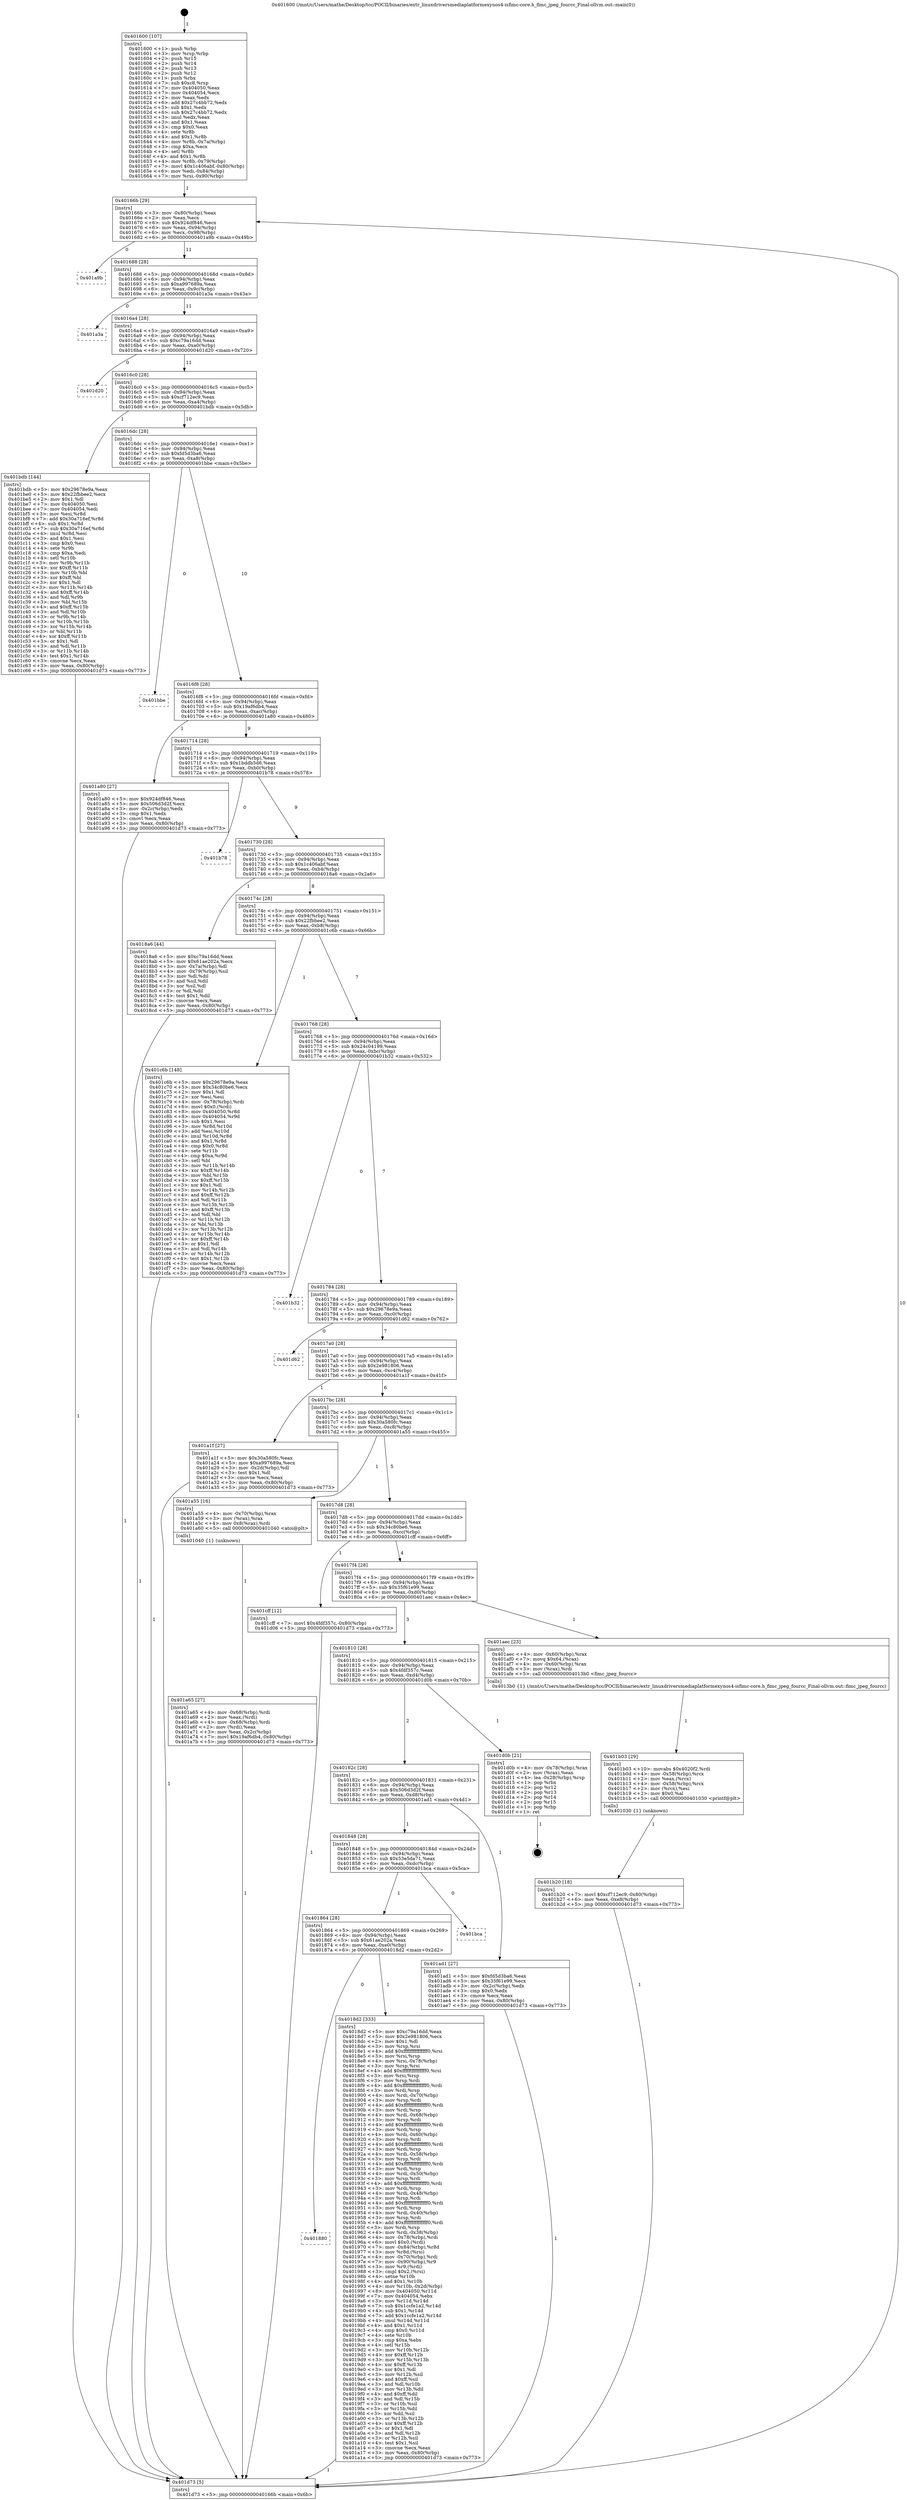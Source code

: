 digraph "0x401600" {
  label = "0x401600 (/mnt/c/Users/mathe/Desktop/tcc/POCII/binaries/extr_linuxdriversmediaplatformexynos4-isfimc-core.h_fimc_jpeg_fourcc_Final-ollvm.out::main(0))"
  labelloc = "t"
  node[shape=record]

  Entry [label="",width=0.3,height=0.3,shape=circle,fillcolor=black,style=filled]
  "0x40166b" [label="{
     0x40166b [29]\l
     | [instrs]\l
     &nbsp;&nbsp;0x40166b \<+3\>: mov -0x80(%rbp),%eax\l
     &nbsp;&nbsp;0x40166e \<+2\>: mov %eax,%ecx\l
     &nbsp;&nbsp;0x401670 \<+6\>: sub $0x924df846,%ecx\l
     &nbsp;&nbsp;0x401676 \<+6\>: mov %eax,-0x94(%rbp)\l
     &nbsp;&nbsp;0x40167c \<+6\>: mov %ecx,-0x98(%rbp)\l
     &nbsp;&nbsp;0x401682 \<+6\>: je 0000000000401a9b \<main+0x49b\>\l
  }"]
  "0x401a9b" [label="{
     0x401a9b\l
  }", style=dashed]
  "0x401688" [label="{
     0x401688 [28]\l
     | [instrs]\l
     &nbsp;&nbsp;0x401688 \<+5\>: jmp 000000000040168d \<main+0x8d\>\l
     &nbsp;&nbsp;0x40168d \<+6\>: mov -0x94(%rbp),%eax\l
     &nbsp;&nbsp;0x401693 \<+5\>: sub $0xa997689a,%eax\l
     &nbsp;&nbsp;0x401698 \<+6\>: mov %eax,-0x9c(%rbp)\l
     &nbsp;&nbsp;0x40169e \<+6\>: je 0000000000401a3a \<main+0x43a\>\l
  }"]
  Exit [label="",width=0.3,height=0.3,shape=circle,fillcolor=black,style=filled,peripheries=2]
  "0x401a3a" [label="{
     0x401a3a\l
  }", style=dashed]
  "0x4016a4" [label="{
     0x4016a4 [28]\l
     | [instrs]\l
     &nbsp;&nbsp;0x4016a4 \<+5\>: jmp 00000000004016a9 \<main+0xa9\>\l
     &nbsp;&nbsp;0x4016a9 \<+6\>: mov -0x94(%rbp),%eax\l
     &nbsp;&nbsp;0x4016af \<+5\>: sub $0xc79a16dd,%eax\l
     &nbsp;&nbsp;0x4016b4 \<+6\>: mov %eax,-0xa0(%rbp)\l
     &nbsp;&nbsp;0x4016ba \<+6\>: je 0000000000401d20 \<main+0x720\>\l
  }"]
  "0x401b20" [label="{
     0x401b20 [18]\l
     | [instrs]\l
     &nbsp;&nbsp;0x401b20 \<+7\>: movl $0xcf712ec9,-0x80(%rbp)\l
     &nbsp;&nbsp;0x401b27 \<+6\>: mov %eax,-0xe8(%rbp)\l
     &nbsp;&nbsp;0x401b2d \<+5\>: jmp 0000000000401d73 \<main+0x773\>\l
  }"]
  "0x401d20" [label="{
     0x401d20\l
  }", style=dashed]
  "0x4016c0" [label="{
     0x4016c0 [28]\l
     | [instrs]\l
     &nbsp;&nbsp;0x4016c0 \<+5\>: jmp 00000000004016c5 \<main+0xc5\>\l
     &nbsp;&nbsp;0x4016c5 \<+6\>: mov -0x94(%rbp),%eax\l
     &nbsp;&nbsp;0x4016cb \<+5\>: sub $0xcf712ec9,%eax\l
     &nbsp;&nbsp;0x4016d0 \<+6\>: mov %eax,-0xa4(%rbp)\l
     &nbsp;&nbsp;0x4016d6 \<+6\>: je 0000000000401bdb \<main+0x5db\>\l
  }"]
  "0x401b03" [label="{
     0x401b03 [29]\l
     | [instrs]\l
     &nbsp;&nbsp;0x401b03 \<+10\>: movabs $0x4020f2,%rdi\l
     &nbsp;&nbsp;0x401b0d \<+4\>: mov -0x58(%rbp),%rcx\l
     &nbsp;&nbsp;0x401b11 \<+2\>: mov %eax,(%rcx)\l
     &nbsp;&nbsp;0x401b13 \<+4\>: mov -0x58(%rbp),%rcx\l
     &nbsp;&nbsp;0x401b17 \<+2\>: mov (%rcx),%esi\l
     &nbsp;&nbsp;0x401b19 \<+2\>: mov $0x0,%al\l
     &nbsp;&nbsp;0x401b1b \<+5\>: call 0000000000401030 \<printf@plt\>\l
     | [calls]\l
     &nbsp;&nbsp;0x401030 \{1\} (unknown)\l
  }"]
  "0x401bdb" [label="{
     0x401bdb [144]\l
     | [instrs]\l
     &nbsp;&nbsp;0x401bdb \<+5\>: mov $0x29678e9a,%eax\l
     &nbsp;&nbsp;0x401be0 \<+5\>: mov $0x22fbbee2,%ecx\l
     &nbsp;&nbsp;0x401be5 \<+2\>: mov $0x1,%dl\l
     &nbsp;&nbsp;0x401be7 \<+7\>: mov 0x404050,%esi\l
     &nbsp;&nbsp;0x401bee \<+7\>: mov 0x404054,%edi\l
     &nbsp;&nbsp;0x401bf5 \<+3\>: mov %esi,%r8d\l
     &nbsp;&nbsp;0x401bf8 \<+7\>: add $0x30a716ef,%r8d\l
     &nbsp;&nbsp;0x401bff \<+4\>: sub $0x1,%r8d\l
     &nbsp;&nbsp;0x401c03 \<+7\>: sub $0x30a716ef,%r8d\l
     &nbsp;&nbsp;0x401c0a \<+4\>: imul %r8d,%esi\l
     &nbsp;&nbsp;0x401c0e \<+3\>: and $0x1,%esi\l
     &nbsp;&nbsp;0x401c11 \<+3\>: cmp $0x0,%esi\l
     &nbsp;&nbsp;0x401c14 \<+4\>: sete %r9b\l
     &nbsp;&nbsp;0x401c18 \<+3\>: cmp $0xa,%edi\l
     &nbsp;&nbsp;0x401c1b \<+4\>: setl %r10b\l
     &nbsp;&nbsp;0x401c1f \<+3\>: mov %r9b,%r11b\l
     &nbsp;&nbsp;0x401c22 \<+4\>: xor $0xff,%r11b\l
     &nbsp;&nbsp;0x401c26 \<+3\>: mov %r10b,%bl\l
     &nbsp;&nbsp;0x401c29 \<+3\>: xor $0xff,%bl\l
     &nbsp;&nbsp;0x401c2c \<+3\>: xor $0x1,%dl\l
     &nbsp;&nbsp;0x401c2f \<+3\>: mov %r11b,%r14b\l
     &nbsp;&nbsp;0x401c32 \<+4\>: and $0xff,%r14b\l
     &nbsp;&nbsp;0x401c36 \<+3\>: and %dl,%r9b\l
     &nbsp;&nbsp;0x401c39 \<+3\>: mov %bl,%r15b\l
     &nbsp;&nbsp;0x401c3c \<+4\>: and $0xff,%r15b\l
     &nbsp;&nbsp;0x401c40 \<+3\>: and %dl,%r10b\l
     &nbsp;&nbsp;0x401c43 \<+3\>: or %r9b,%r14b\l
     &nbsp;&nbsp;0x401c46 \<+3\>: or %r10b,%r15b\l
     &nbsp;&nbsp;0x401c49 \<+3\>: xor %r15b,%r14b\l
     &nbsp;&nbsp;0x401c4c \<+3\>: or %bl,%r11b\l
     &nbsp;&nbsp;0x401c4f \<+4\>: xor $0xff,%r11b\l
     &nbsp;&nbsp;0x401c53 \<+3\>: or $0x1,%dl\l
     &nbsp;&nbsp;0x401c56 \<+3\>: and %dl,%r11b\l
     &nbsp;&nbsp;0x401c59 \<+3\>: or %r11b,%r14b\l
     &nbsp;&nbsp;0x401c5c \<+4\>: test $0x1,%r14b\l
     &nbsp;&nbsp;0x401c60 \<+3\>: cmovne %ecx,%eax\l
     &nbsp;&nbsp;0x401c63 \<+3\>: mov %eax,-0x80(%rbp)\l
     &nbsp;&nbsp;0x401c66 \<+5\>: jmp 0000000000401d73 \<main+0x773\>\l
  }"]
  "0x4016dc" [label="{
     0x4016dc [28]\l
     | [instrs]\l
     &nbsp;&nbsp;0x4016dc \<+5\>: jmp 00000000004016e1 \<main+0xe1\>\l
     &nbsp;&nbsp;0x4016e1 \<+6\>: mov -0x94(%rbp),%eax\l
     &nbsp;&nbsp;0x4016e7 \<+5\>: sub $0xfd5d3ba6,%eax\l
     &nbsp;&nbsp;0x4016ec \<+6\>: mov %eax,-0xa8(%rbp)\l
     &nbsp;&nbsp;0x4016f2 \<+6\>: je 0000000000401bbe \<main+0x5be\>\l
  }"]
  "0x401a65" [label="{
     0x401a65 [27]\l
     | [instrs]\l
     &nbsp;&nbsp;0x401a65 \<+4\>: mov -0x68(%rbp),%rdi\l
     &nbsp;&nbsp;0x401a69 \<+2\>: mov %eax,(%rdi)\l
     &nbsp;&nbsp;0x401a6b \<+4\>: mov -0x68(%rbp),%rdi\l
     &nbsp;&nbsp;0x401a6f \<+2\>: mov (%rdi),%eax\l
     &nbsp;&nbsp;0x401a71 \<+3\>: mov %eax,-0x2c(%rbp)\l
     &nbsp;&nbsp;0x401a74 \<+7\>: movl $0x19af6db4,-0x80(%rbp)\l
     &nbsp;&nbsp;0x401a7b \<+5\>: jmp 0000000000401d73 \<main+0x773\>\l
  }"]
  "0x401bbe" [label="{
     0x401bbe\l
  }", style=dashed]
  "0x4016f8" [label="{
     0x4016f8 [28]\l
     | [instrs]\l
     &nbsp;&nbsp;0x4016f8 \<+5\>: jmp 00000000004016fd \<main+0xfd\>\l
     &nbsp;&nbsp;0x4016fd \<+6\>: mov -0x94(%rbp),%eax\l
     &nbsp;&nbsp;0x401703 \<+5\>: sub $0x19af6db4,%eax\l
     &nbsp;&nbsp;0x401708 \<+6\>: mov %eax,-0xac(%rbp)\l
     &nbsp;&nbsp;0x40170e \<+6\>: je 0000000000401a80 \<main+0x480\>\l
  }"]
  "0x401880" [label="{
     0x401880\l
  }", style=dashed]
  "0x401a80" [label="{
     0x401a80 [27]\l
     | [instrs]\l
     &nbsp;&nbsp;0x401a80 \<+5\>: mov $0x924df846,%eax\l
     &nbsp;&nbsp;0x401a85 \<+5\>: mov $0x506d3d2f,%ecx\l
     &nbsp;&nbsp;0x401a8a \<+3\>: mov -0x2c(%rbp),%edx\l
     &nbsp;&nbsp;0x401a8d \<+3\>: cmp $0x1,%edx\l
     &nbsp;&nbsp;0x401a90 \<+3\>: cmovl %ecx,%eax\l
     &nbsp;&nbsp;0x401a93 \<+3\>: mov %eax,-0x80(%rbp)\l
     &nbsp;&nbsp;0x401a96 \<+5\>: jmp 0000000000401d73 \<main+0x773\>\l
  }"]
  "0x401714" [label="{
     0x401714 [28]\l
     | [instrs]\l
     &nbsp;&nbsp;0x401714 \<+5\>: jmp 0000000000401719 \<main+0x119\>\l
     &nbsp;&nbsp;0x401719 \<+6\>: mov -0x94(%rbp),%eax\l
     &nbsp;&nbsp;0x40171f \<+5\>: sub $0x1bddb5d6,%eax\l
     &nbsp;&nbsp;0x401724 \<+6\>: mov %eax,-0xb0(%rbp)\l
     &nbsp;&nbsp;0x40172a \<+6\>: je 0000000000401b78 \<main+0x578\>\l
  }"]
  "0x4018d2" [label="{
     0x4018d2 [333]\l
     | [instrs]\l
     &nbsp;&nbsp;0x4018d2 \<+5\>: mov $0xc79a16dd,%eax\l
     &nbsp;&nbsp;0x4018d7 \<+5\>: mov $0x2e981806,%ecx\l
     &nbsp;&nbsp;0x4018dc \<+2\>: mov $0x1,%dl\l
     &nbsp;&nbsp;0x4018de \<+3\>: mov %rsp,%rsi\l
     &nbsp;&nbsp;0x4018e1 \<+4\>: add $0xfffffffffffffff0,%rsi\l
     &nbsp;&nbsp;0x4018e5 \<+3\>: mov %rsi,%rsp\l
     &nbsp;&nbsp;0x4018e8 \<+4\>: mov %rsi,-0x78(%rbp)\l
     &nbsp;&nbsp;0x4018ec \<+3\>: mov %rsp,%rsi\l
     &nbsp;&nbsp;0x4018ef \<+4\>: add $0xfffffffffffffff0,%rsi\l
     &nbsp;&nbsp;0x4018f3 \<+3\>: mov %rsi,%rsp\l
     &nbsp;&nbsp;0x4018f6 \<+3\>: mov %rsp,%rdi\l
     &nbsp;&nbsp;0x4018f9 \<+4\>: add $0xfffffffffffffff0,%rdi\l
     &nbsp;&nbsp;0x4018fd \<+3\>: mov %rdi,%rsp\l
     &nbsp;&nbsp;0x401900 \<+4\>: mov %rdi,-0x70(%rbp)\l
     &nbsp;&nbsp;0x401904 \<+3\>: mov %rsp,%rdi\l
     &nbsp;&nbsp;0x401907 \<+4\>: add $0xfffffffffffffff0,%rdi\l
     &nbsp;&nbsp;0x40190b \<+3\>: mov %rdi,%rsp\l
     &nbsp;&nbsp;0x40190e \<+4\>: mov %rdi,-0x68(%rbp)\l
     &nbsp;&nbsp;0x401912 \<+3\>: mov %rsp,%rdi\l
     &nbsp;&nbsp;0x401915 \<+4\>: add $0xfffffffffffffff0,%rdi\l
     &nbsp;&nbsp;0x401919 \<+3\>: mov %rdi,%rsp\l
     &nbsp;&nbsp;0x40191c \<+4\>: mov %rdi,-0x60(%rbp)\l
     &nbsp;&nbsp;0x401920 \<+3\>: mov %rsp,%rdi\l
     &nbsp;&nbsp;0x401923 \<+4\>: add $0xfffffffffffffff0,%rdi\l
     &nbsp;&nbsp;0x401927 \<+3\>: mov %rdi,%rsp\l
     &nbsp;&nbsp;0x40192a \<+4\>: mov %rdi,-0x58(%rbp)\l
     &nbsp;&nbsp;0x40192e \<+3\>: mov %rsp,%rdi\l
     &nbsp;&nbsp;0x401931 \<+4\>: add $0xfffffffffffffff0,%rdi\l
     &nbsp;&nbsp;0x401935 \<+3\>: mov %rdi,%rsp\l
     &nbsp;&nbsp;0x401938 \<+4\>: mov %rdi,-0x50(%rbp)\l
     &nbsp;&nbsp;0x40193c \<+3\>: mov %rsp,%rdi\l
     &nbsp;&nbsp;0x40193f \<+4\>: add $0xfffffffffffffff0,%rdi\l
     &nbsp;&nbsp;0x401943 \<+3\>: mov %rdi,%rsp\l
     &nbsp;&nbsp;0x401946 \<+4\>: mov %rdi,-0x48(%rbp)\l
     &nbsp;&nbsp;0x40194a \<+3\>: mov %rsp,%rdi\l
     &nbsp;&nbsp;0x40194d \<+4\>: add $0xfffffffffffffff0,%rdi\l
     &nbsp;&nbsp;0x401951 \<+3\>: mov %rdi,%rsp\l
     &nbsp;&nbsp;0x401954 \<+4\>: mov %rdi,-0x40(%rbp)\l
     &nbsp;&nbsp;0x401958 \<+3\>: mov %rsp,%rdi\l
     &nbsp;&nbsp;0x40195b \<+4\>: add $0xfffffffffffffff0,%rdi\l
     &nbsp;&nbsp;0x40195f \<+3\>: mov %rdi,%rsp\l
     &nbsp;&nbsp;0x401962 \<+4\>: mov %rdi,-0x38(%rbp)\l
     &nbsp;&nbsp;0x401966 \<+4\>: mov -0x78(%rbp),%rdi\l
     &nbsp;&nbsp;0x40196a \<+6\>: movl $0x0,(%rdi)\l
     &nbsp;&nbsp;0x401970 \<+7\>: mov -0x84(%rbp),%r8d\l
     &nbsp;&nbsp;0x401977 \<+3\>: mov %r8d,(%rsi)\l
     &nbsp;&nbsp;0x40197a \<+4\>: mov -0x70(%rbp),%rdi\l
     &nbsp;&nbsp;0x40197e \<+7\>: mov -0x90(%rbp),%r9\l
     &nbsp;&nbsp;0x401985 \<+3\>: mov %r9,(%rdi)\l
     &nbsp;&nbsp;0x401988 \<+3\>: cmpl $0x2,(%rsi)\l
     &nbsp;&nbsp;0x40198b \<+4\>: setne %r10b\l
     &nbsp;&nbsp;0x40198f \<+4\>: and $0x1,%r10b\l
     &nbsp;&nbsp;0x401993 \<+4\>: mov %r10b,-0x2d(%rbp)\l
     &nbsp;&nbsp;0x401997 \<+8\>: mov 0x404050,%r11d\l
     &nbsp;&nbsp;0x40199f \<+7\>: mov 0x404054,%ebx\l
     &nbsp;&nbsp;0x4019a6 \<+3\>: mov %r11d,%r14d\l
     &nbsp;&nbsp;0x4019a9 \<+7\>: sub $0x1ccfe1a2,%r14d\l
     &nbsp;&nbsp;0x4019b0 \<+4\>: sub $0x1,%r14d\l
     &nbsp;&nbsp;0x4019b4 \<+7\>: add $0x1ccfe1a2,%r14d\l
     &nbsp;&nbsp;0x4019bb \<+4\>: imul %r14d,%r11d\l
     &nbsp;&nbsp;0x4019bf \<+4\>: and $0x1,%r11d\l
     &nbsp;&nbsp;0x4019c3 \<+4\>: cmp $0x0,%r11d\l
     &nbsp;&nbsp;0x4019c7 \<+4\>: sete %r10b\l
     &nbsp;&nbsp;0x4019cb \<+3\>: cmp $0xa,%ebx\l
     &nbsp;&nbsp;0x4019ce \<+4\>: setl %r15b\l
     &nbsp;&nbsp;0x4019d2 \<+3\>: mov %r10b,%r12b\l
     &nbsp;&nbsp;0x4019d5 \<+4\>: xor $0xff,%r12b\l
     &nbsp;&nbsp;0x4019d9 \<+3\>: mov %r15b,%r13b\l
     &nbsp;&nbsp;0x4019dc \<+4\>: xor $0xff,%r13b\l
     &nbsp;&nbsp;0x4019e0 \<+3\>: xor $0x1,%dl\l
     &nbsp;&nbsp;0x4019e3 \<+3\>: mov %r12b,%sil\l
     &nbsp;&nbsp;0x4019e6 \<+4\>: and $0xff,%sil\l
     &nbsp;&nbsp;0x4019ea \<+3\>: and %dl,%r10b\l
     &nbsp;&nbsp;0x4019ed \<+3\>: mov %r13b,%dil\l
     &nbsp;&nbsp;0x4019f0 \<+4\>: and $0xff,%dil\l
     &nbsp;&nbsp;0x4019f4 \<+3\>: and %dl,%r15b\l
     &nbsp;&nbsp;0x4019f7 \<+3\>: or %r10b,%sil\l
     &nbsp;&nbsp;0x4019fa \<+3\>: or %r15b,%dil\l
     &nbsp;&nbsp;0x4019fd \<+3\>: xor %dil,%sil\l
     &nbsp;&nbsp;0x401a00 \<+3\>: or %r13b,%r12b\l
     &nbsp;&nbsp;0x401a03 \<+4\>: xor $0xff,%r12b\l
     &nbsp;&nbsp;0x401a07 \<+3\>: or $0x1,%dl\l
     &nbsp;&nbsp;0x401a0a \<+3\>: and %dl,%r12b\l
     &nbsp;&nbsp;0x401a0d \<+3\>: or %r12b,%sil\l
     &nbsp;&nbsp;0x401a10 \<+4\>: test $0x1,%sil\l
     &nbsp;&nbsp;0x401a14 \<+3\>: cmovne %ecx,%eax\l
     &nbsp;&nbsp;0x401a17 \<+3\>: mov %eax,-0x80(%rbp)\l
     &nbsp;&nbsp;0x401a1a \<+5\>: jmp 0000000000401d73 \<main+0x773\>\l
  }"]
  "0x401b78" [label="{
     0x401b78\l
  }", style=dashed]
  "0x401730" [label="{
     0x401730 [28]\l
     | [instrs]\l
     &nbsp;&nbsp;0x401730 \<+5\>: jmp 0000000000401735 \<main+0x135\>\l
     &nbsp;&nbsp;0x401735 \<+6\>: mov -0x94(%rbp),%eax\l
     &nbsp;&nbsp;0x40173b \<+5\>: sub $0x1c406abf,%eax\l
     &nbsp;&nbsp;0x401740 \<+6\>: mov %eax,-0xb4(%rbp)\l
     &nbsp;&nbsp;0x401746 \<+6\>: je 00000000004018a6 \<main+0x2a6\>\l
  }"]
  "0x401864" [label="{
     0x401864 [28]\l
     | [instrs]\l
     &nbsp;&nbsp;0x401864 \<+5\>: jmp 0000000000401869 \<main+0x269\>\l
     &nbsp;&nbsp;0x401869 \<+6\>: mov -0x94(%rbp),%eax\l
     &nbsp;&nbsp;0x40186f \<+5\>: sub $0x61ae202a,%eax\l
     &nbsp;&nbsp;0x401874 \<+6\>: mov %eax,-0xe0(%rbp)\l
     &nbsp;&nbsp;0x40187a \<+6\>: je 00000000004018d2 \<main+0x2d2\>\l
  }"]
  "0x4018a6" [label="{
     0x4018a6 [44]\l
     | [instrs]\l
     &nbsp;&nbsp;0x4018a6 \<+5\>: mov $0xc79a16dd,%eax\l
     &nbsp;&nbsp;0x4018ab \<+5\>: mov $0x61ae202a,%ecx\l
     &nbsp;&nbsp;0x4018b0 \<+3\>: mov -0x7a(%rbp),%dl\l
     &nbsp;&nbsp;0x4018b3 \<+4\>: mov -0x79(%rbp),%sil\l
     &nbsp;&nbsp;0x4018b7 \<+3\>: mov %dl,%dil\l
     &nbsp;&nbsp;0x4018ba \<+3\>: and %sil,%dil\l
     &nbsp;&nbsp;0x4018bd \<+3\>: xor %sil,%dl\l
     &nbsp;&nbsp;0x4018c0 \<+3\>: or %dl,%dil\l
     &nbsp;&nbsp;0x4018c3 \<+4\>: test $0x1,%dil\l
     &nbsp;&nbsp;0x4018c7 \<+3\>: cmovne %ecx,%eax\l
     &nbsp;&nbsp;0x4018ca \<+3\>: mov %eax,-0x80(%rbp)\l
     &nbsp;&nbsp;0x4018cd \<+5\>: jmp 0000000000401d73 \<main+0x773\>\l
  }"]
  "0x40174c" [label="{
     0x40174c [28]\l
     | [instrs]\l
     &nbsp;&nbsp;0x40174c \<+5\>: jmp 0000000000401751 \<main+0x151\>\l
     &nbsp;&nbsp;0x401751 \<+6\>: mov -0x94(%rbp),%eax\l
     &nbsp;&nbsp;0x401757 \<+5\>: sub $0x22fbbee2,%eax\l
     &nbsp;&nbsp;0x40175c \<+6\>: mov %eax,-0xb8(%rbp)\l
     &nbsp;&nbsp;0x401762 \<+6\>: je 0000000000401c6b \<main+0x66b\>\l
  }"]
  "0x401d73" [label="{
     0x401d73 [5]\l
     | [instrs]\l
     &nbsp;&nbsp;0x401d73 \<+5\>: jmp 000000000040166b \<main+0x6b\>\l
  }"]
  "0x401600" [label="{
     0x401600 [107]\l
     | [instrs]\l
     &nbsp;&nbsp;0x401600 \<+1\>: push %rbp\l
     &nbsp;&nbsp;0x401601 \<+3\>: mov %rsp,%rbp\l
     &nbsp;&nbsp;0x401604 \<+2\>: push %r15\l
     &nbsp;&nbsp;0x401606 \<+2\>: push %r14\l
     &nbsp;&nbsp;0x401608 \<+2\>: push %r13\l
     &nbsp;&nbsp;0x40160a \<+2\>: push %r12\l
     &nbsp;&nbsp;0x40160c \<+1\>: push %rbx\l
     &nbsp;&nbsp;0x40160d \<+7\>: sub $0xc8,%rsp\l
     &nbsp;&nbsp;0x401614 \<+7\>: mov 0x404050,%eax\l
     &nbsp;&nbsp;0x40161b \<+7\>: mov 0x404054,%ecx\l
     &nbsp;&nbsp;0x401622 \<+2\>: mov %eax,%edx\l
     &nbsp;&nbsp;0x401624 \<+6\>: add $0x27c4bb72,%edx\l
     &nbsp;&nbsp;0x40162a \<+3\>: sub $0x1,%edx\l
     &nbsp;&nbsp;0x40162d \<+6\>: sub $0x27c4bb72,%edx\l
     &nbsp;&nbsp;0x401633 \<+3\>: imul %edx,%eax\l
     &nbsp;&nbsp;0x401636 \<+3\>: and $0x1,%eax\l
     &nbsp;&nbsp;0x401639 \<+3\>: cmp $0x0,%eax\l
     &nbsp;&nbsp;0x40163c \<+4\>: sete %r8b\l
     &nbsp;&nbsp;0x401640 \<+4\>: and $0x1,%r8b\l
     &nbsp;&nbsp;0x401644 \<+4\>: mov %r8b,-0x7a(%rbp)\l
     &nbsp;&nbsp;0x401648 \<+3\>: cmp $0xa,%ecx\l
     &nbsp;&nbsp;0x40164b \<+4\>: setl %r8b\l
     &nbsp;&nbsp;0x40164f \<+4\>: and $0x1,%r8b\l
     &nbsp;&nbsp;0x401653 \<+4\>: mov %r8b,-0x79(%rbp)\l
     &nbsp;&nbsp;0x401657 \<+7\>: movl $0x1c406abf,-0x80(%rbp)\l
     &nbsp;&nbsp;0x40165e \<+6\>: mov %edi,-0x84(%rbp)\l
     &nbsp;&nbsp;0x401664 \<+7\>: mov %rsi,-0x90(%rbp)\l
  }"]
  "0x401bca" [label="{
     0x401bca\l
  }", style=dashed]
  "0x401c6b" [label="{
     0x401c6b [148]\l
     | [instrs]\l
     &nbsp;&nbsp;0x401c6b \<+5\>: mov $0x29678e9a,%eax\l
     &nbsp;&nbsp;0x401c70 \<+5\>: mov $0x34c80be6,%ecx\l
     &nbsp;&nbsp;0x401c75 \<+2\>: mov $0x1,%dl\l
     &nbsp;&nbsp;0x401c77 \<+2\>: xor %esi,%esi\l
     &nbsp;&nbsp;0x401c79 \<+4\>: mov -0x78(%rbp),%rdi\l
     &nbsp;&nbsp;0x401c7d \<+6\>: movl $0x0,(%rdi)\l
     &nbsp;&nbsp;0x401c83 \<+8\>: mov 0x404050,%r8d\l
     &nbsp;&nbsp;0x401c8b \<+8\>: mov 0x404054,%r9d\l
     &nbsp;&nbsp;0x401c93 \<+3\>: sub $0x1,%esi\l
     &nbsp;&nbsp;0x401c96 \<+3\>: mov %r8d,%r10d\l
     &nbsp;&nbsp;0x401c99 \<+3\>: add %esi,%r10d\l
     &nbsp;&nbsp;0x401c9c \<+4\>: imul %r10d,%r8d\l
     &nbsp;&nbsp;0x401ca0 \<+4\>: and $0x1,%r8d\l
     &nbsp;&nbsp;0x401ca4 \<+4\>: cmp $0x0,%r8d\l
     &nbsp;&nbsp;0x401ca8 \<+4\>: sete %r11b\l
     &nbsp;&nbsp;0x401cac \<+4\>: cmp $0xa,%r9d\l
     &nbsp;&nbsp;0x401cb0 \<+3\>: setl %bl\l
     &nbsp;&nbsp;0x401cb3 \<+3\>: mov %r11b,%r14b\l
     &nbsp;&nbsp;0x401cb6 \<+4\>: xor $0xff,%r14b\l
     &nbsp;&nbsp;0x401cba \<+3\>: mov %bl,%r15b\l
     &nbsp;&nbsp;0x401cbd \<+4\>: xor $0xff,%r15b\l
     &nbsp;&nbsp;0x401cc1 \<+3\>: xor $0x1,%dl\l
     &nbsp;&nbsp;0x401cc4 \<+3\>: mov %r14b,%r12b\l
     &nbsp;&nbsp;0x401cc7 \<+4\>: and $0xff,%r12b\l
     &nbsp;&nbsp;0x401ccb \<+3\>: and %dl,%r11b\l
     &nbsp;&nbsp;0x401cce \<+3\>: mov %r15b,%r13b\l
     &nbsp;&nbsp;0x401cd1 \<+4\>: and $0xff,%r13b\l
     &nbsp;&nbsp;0x401cd5 \<+2\>: and %dl,%bl\l
     &nbsp;&nbsp;0x401cd7 \<+3\>: or %r11b,%r12b\l
     &nbsp;&nbsp;0x401cda \<+3\>: or %bl,%r13b\l
     &nbsp;&nbsp;0x401cdd \<+3\>: xor %r13b,%r12b\l
     &nbsp;&nbsp;0x401ce0 \<+3\>: or %r15b,%r14b\l
     &nbsp;&nbsp;0x401ce3 \<+4\>: xor $0xff,%r14b\l
     &nbsp;&nbsp;0x401ce7 \<+3\>: or $0x1,%dl\l
     &nbsp;&nbsp;0x401cea \<+3\>: and %dl,%r14b\l
     &nbsp;&nbsp;0x401ced \<+3\>: or %r14b,%r12b\l
     &nbsp;&nbsp;0x401cf0 \<+4\>: test $0x1,%r12b\l
     &nbsp;&nbsp;0x401cf4 \<+3\>: cmovne %ecx,%eax\l
     &nbsp;&nbsp;0x401cf7 \<+3\>: mov %eax,-0x80(%rbp)\l
     &nbsp;&nbsp;0x401cfa \<+5\>: jmp 0000000000401d73 \<main+0x773\>\l
  }"]
  "0x401768" [label="{
     0x401768 [28]\l
     | [instrs]\l
     &nbsp;&nbsp;0x401768 \<+5\>: jmp 000000000040176d \<main+0x16d\>\l
     &nbsp;&nbsp;0x40176d \<+6\>: mov -0x94(%rbp),%eax\l
     &nbsp;&nbsp;0x401773 \<+5\>: sub $0x24c04199,%eax\l
     &nbsp;&nbsp;0x401778 \<+6\>: mov %eax,-0xbc(%rbp)\l
     &nbsp;&nbsp;0x40177e \<+6\>: je 0000000000401b32 \<main+0x532\>\l
  }"]
  "0x401848" [label="{
     0x401848 [28]\l
     | [instrs]\l
     &nbsp;&nbsp;0x401848 \<+5\>: jmp 000000000040184d \<main+0x24d\>\l
     &nbsp;&nbsp;0x40184d \<+6\>: mov -0x94(%rbp),%eax\l
     &nbsp;&nbsp;0x401853 \<+5\>: sub $0x53e5da71,%eax\l
     &nbsp;&nbsp;0x401858 \<+6\>: mov %eax,-0xdc(%rbp)\l
     &nbsp;&nbsp;0x40185e \<+6\>: je 0000000000401bca \<main+0x5ca\>\l
  }"]
  "0x401b32" [label="{
     0x401b32\l
  }", style=dashed]
  "0x401784" [label="{
     0x401784 [28]\l
     | [instrs]\l
     &nbsp;&nbsp;0x401784 \<+5\>: jmp 0000000000401789 \<main+0x189\>\l
     &nbsp;&nbsp;0x401789 \<+6\>: mov -0x94(%rbp),%eax\l
     &nbsp;&nbsp;0x40178f \<+5\>: sub $0x29678e9a,%eax\l
     &nbsp;&nbsp;0x401794 \<+6\>: mov %eax,-0xc0(%rbp)\l
     &nbsp;&nbsp;0x40179a \<+6\>: je 0000000000401d62 \<main+0x762\>\l
  }"]
  "0x401ad1" [label="{
     0x401ad1 [27]\l
     | [instrs]\l
     &nbsp;&nbsp;0x401ad1 \<+5\>: mov $0xfd5d3ba6,%eax\l
     &nbsp;&nbsp;0x401ad6 \<+5\>: mov $0x35f61e99,%ecx\l
     &nbsp;&nbsp;0x401adb \<+3\>: mov -0x2c(%rbp),%edx\l
     &nbsp;&nbsp;0x401ade \<+3\>: cmp $0x0,%edx\l
     &nbsp;&nbsp;0x401ae1 \<+3\>: cmove %ecx,%eax\l
     &nbsp;&nbsp;0x401ae4 \<+3\>: mov %eax,-0x80(%rbp)\l
     &nbsp;&nbsp;0x401ae7 \<+5\>: jmp 0000000000401d73 \<main+0x773\>\l
  }"]
  "0x401d62" [label="{
     0x401d62\l
  }", style=dashed]
  "0x4017a0" [label="{
     0x4017a0 [28]\l
     | [instrs]\l
     &nbsp;&nbsp;0x4017a0 \<+5\>: jmp 00000000004017a5 \<main+0x1a5\>\l
     &nbsp;&nbsp;0x4017a5 \<+6\>: mov -0x94(%rbp),%eax\l
     &nbsp;&nbsp;0x4017ab \<+5\>: sub $0x2e981806,%eax\l
     &nbsp;&nbsp;0x4017b0 \<+6\>: mov %eax,-0xc4(%rbp)\l
     &nbsp;&nbsp;0x4017b6 \<+6\>: je 0000000000401a1f \<main+0x41f\>\l
  }"]
  "0x40182c" [label="{
     0x40182c [28]\l
     | [instrs]\l
     &nbsp;&nbsp;0x40182c \<+5\>: jmp 0000000000401831 \<main+0x231\>\l
     &nbsp;&nbsp;0x401831 \<+6\>: mov -0x94(%rbp),%eax\l
     &nbsp;&nbsp;0x401837 \<+5\>: sub $0x506d3d2f,%eax\l
     &nbsp;&nbsp;0x40183c \<+6\>: mov %eax,-0xd8(%rbp)\l
     &nbsp;&nbsp;0x401842 \<+6\>: je 0000000000401ad1 \<main+0x4d1\>\l
  }"]
  "0x401a1f" [label="{
     0x401a1f [27]\l
     | [instrs]\l
     &nbsp;&nbsp;0x401a1f \<+5\>: mov $0x30a580fc,%eax\l
     &nbsp;&nbsp;0x401a24 \<+5\>: mov $0xa997689a,%ecx\l
     &nbsp;&nbsp;0x401a29 \<+3\>: mov -0x2d(%rbp),%dl\l
     &nbsp;&nbsp;0x401a2c \<+3\>: test $0x1,%dl\l
     &nbsp;&nbsp;0x401a2f \<+3\>: cmovne %ecx,%eax\l
     &nbsp;&nbsp;0x401a32 \<+3\>: mov %eax,-0x80(%rbp)\l
     &nbsp;&nbsp;0x401a35 \<+5\>: jmp 0000000000401d73 \<main+0x773\>\l
  }"]
  "0x4017bc" [label="{
     0x4017bc [28]\l
     | [instrs]\l
     &nbsp;&nbsp;0x4017bc \<+5\>: jmp 00000000004017c1 \<main+0x1c1\>\l
     &nbsp;&nbsp;0x4017c1 \<+6\>: mov -0x94(%rbp),%eax\l
     &nbsp;&nbsp;0x4017c7 \<+5\>: sub $0x30a580fc,%eax\l
     &nbsp;&nbsp;0x4017cc \<+6\>: mov %eax,-0xc8(%rbp)\l
     &nbsp;&nbsp;0x4017d2 \<+6\>: je 0000000000401a55 \<main+0x455\>\l
  }"]
  "0x401d0b" [label="{
     0x401d0b [21]\l
     | [instrs]\l
     &nbsp;&nbsp;0x401d0b \<+4\>: mov -0x78(%rbp),%rax\l
     &nbsp;&nbsp;0x401d0f \<+2\>: mov (%rax),%eax\l
     &nbsp;&nbsp;0x401d11 \<+4\>: lea -0x28(%rbp),%rsp\l
     &nbsp;&nbsp;0x401d15 \<+1\>: pop %rbx\l
     &nbsp;&nbsp;0x401d16 \<+2\>: pop %r12\l
     &nbsp;&nbsp;0x401d18 \<+2\>: pop %r13\l
     &nbsp;&nbsp;0x401d1a \<+2\>: pop %r14\l
     &nbsp;&nbsp;0x401d1c \<+2\>: pop %r15\l
     &nbsp;&nbsp;0x401d1e \<+1\>: pop %rbp\l
     &nbsp;&nbsp;0x401d1f \<+1\>: ret\l
  }"]
  "0x401a55" [label="{
     0x401a55 [16]\l
     | [instrs]\l
     &nbsp;&nbsp;0x401a55 \<+4\>: mov -0x70(%rbp),%rax\l
     &nbsp;&nbsp;0x401a59 \<+3\>: mov (%rax),%rax\l
     &nbsp;&nbsp;0x401a5c \<+4\>: mov 0x8(%rax),%rdi\l
     &nbsp;&nbsp;0x401a60 \<+5\>: call 0000000000401040 \<atoi@plt\>\l
     | [calls]\l
     &nbsp;&nbsp;0x401040 \{1\} (unknown)\l
  }"]
  "0x4017d8" [label="{
     0x4017d8 [28]\l
     | [instrs]\l
     &nbsp;&nbsp;0x4017d8 \<+5\>: jmp 00000000004017dd \<main+0x1dd\>\l
     &nbsp;&nbsp;0x4017dd \<+6\>: mov -0x94(%rbp),%eax\l
     &nbsp;&nbsp;0x4017e3 \<+5\>: sub $0x34c80be6,%eax\l
     &nbsp;&nbsp;0x4017e8 \<+6\>: mov %eax,-0xcc(%rbp)\l
     &nbsp;&nbsp;0x4017ee \<+6\>: je 0000000000401cff \<main+0x6ff\>\l
  }"]
  "0x401810" [label="{
     0x401810 [28]\l
     | [instrs]\l
     &nbsp;&nbsp;0x401810 \<+5\>: jmp 0000000000401815 \<main+0x215\>\l
     &nbsp;&nbsp;0x401815 \<+6\>: mov -0x94(%rbp),%eax\l
     &nbsp;&nbsp;0x40181b \<+5\>: sub $0x4fdf357c,%eax\l
     &nbsp;&nbsp;0x401820 \<+6\>: mov %eax,-0xd4(%rbp)\l
     &nbsp;&nbsp;0x401826 \<+6\>: je 0000000000401d0b \<main+0x70b\>\l
  }"]
  "0x401cff" [label="{
     0x401cff [12]\l
     | [instrs]\l
     &nbsp;&nbsp;0x401cff \<+7\>: movl $0x4fdf357c,-0x80(%rbp)\l
     &nbsp;&nbsp;0x401d06 \<+5\>: jmp 0000000000401d73 \<main+0x773\>\l
  }"]
  "0x4017f4" [label="{
     0x4017f4 [28]\l
     | [instrs]\l
     &nbsp;&nbsp;0x4017f4 \<+5\>: jmp 00000000004017f9 \<main+0x1f9\>\l
     &nbsp;&nbsp;0x4017f9 \<+6\>: mov -0x94(%rbp),%eax\l
     &nbsp;&nbsp;0x4017ff \<+5\>: sub $0x35f61e99,%eax\l
     &nbsp;&nbsp;0x401804 \<+6\>: mov %eax,-0xd0(%rbp)\l
     &nbsp;&nbsp;0x40180a \<+6\>: je 0000000000401aec \<main+0x4ec\>\l
  }"]
  "0x401aec" [label="{
     0x401aec [23]\l
     | [instrs]\l
     &nbsp;&nbsp;0x401aec \<+4\>: mov -0x60(%rbp),%rax\l
     &nbsp;&nbsp;0x401af0 \<+7\>: movq $0x64,(%rax)\l
     &nbsp;&nbsp;0x401af7 \<+4\>: mov -0x60(%rbp),%rax\l
     &nbsp;&nbsp;0x401afb \<+3\>: mov (%rax),%rdi\l
     &nbsp;&nbsp;0x401afe \<+5\>: call 00000000004013b0 \<fimc_jpeg_fourcc\>\l
     | [calls]\l
     &nbsp;&nbsp;0x4013b0 \{1\} (/mnt/c/Users/mathe/Desktop/tcc/POCII/binaries/extr_linuxdriversmediaplatformexynos4-isfimc-core.h_fimc_jpeg_fourcc_Final-ollvm.out::fimc_jpeg_fourcc)\l
  }"]
  Entry -> "0x401600" [label=" 1"]
  "0x40166b" -> "0x401a9b" [label=" 0"]
  "0x40166b" -> "0x401688" [label=" 11"]
  "0x401d0b" -> Exit [label=" 1"]
  "0x401688" -> "0x401a3a" [label=" 0"]
  "0x401688" -> "0x4016a4" [label=" 11"]
  "0x401cff" -> "0x401d73" [label=" 1"]
  "0x4016a4" -> "0x401d20" [label=" 0"]
  "0x4016a4" -> "0x4016c0" [label=" 11"]
  "0x401c6b" -> "0x401d73" [label=" 1"]
  "0x4016c0" -> "0x401bdb" [label=" 1"]
  "0x4016c0" -> "0x4016dc" [label=" 10"]
  "0x401bdb" -> "0x401d73" [label=" 1"]
  "0x4016dc" -> "0x401bbe" [label=" 0"]
  "0x4016dc" -> "0x4016f8" [label=" 10"]
  "0x401b20" -> "0x401d73" [label=" 1"]
  "0x4016f8" -> "0x401a80" [label=" 1"]
  "0x4016f8" -> "0x401714" [label=" 9"]
  "0x401aec" -> "0x401b03" [label=" 1"]
  "0x401714" -> "0x401b78" [label=" 0"]
  "0x401714" -> "0x401730" [label=" 9"]
  "0x401ad1" -> "0x401d73" [label=" 1"]
  "0x401730" -> "0x4018a6" [label=" 1"]
  "0x401730" -> "0x40174c" [label=" 8"]
  "0x4018a6" -> "0x401d73" [label=" 1"]
  "0x401600" -> "0x40166b" [label=" 1"]
  "0x401d73" -> "0x40166b" [label=" 10"]
  "0x401a65" -> "0x401d73" [label=" 1"]
  "0x40174c" -> "0x401c6b" [label=" 1"]
  "0x40174c" -> "0x401768" [label=" 7"]
  "0x401a55" -> "0x401a65" [label=" 1"]
  "0x401768" -> "0x401b32" [label=" 0"]
  "0x401768" -> "0x401784" [label=" 7"]
  "0x4018d2" -> "0x401d73" [label=" 1"]
  "0x401784" -> "0x401d62" [label=" 0"]
  "0x401784" -> "0x4017a0" [label=" 7"]
  "0x401b03" -> "0x401b20" [label=" 1"]
  "0x4017a0" -> "0x401a1f" [label=" 1"]
  "0x4017a0" -> "0x4017bc" [label=" 6"]
  "0x401864" -> "0x4018d2" [label=" 1"]
  "0x4017bc" -> "0x401a55" [label=" 1"]
  "0x4017bc" -> "0x4017d8" [label=" 5"]
  "0x401a80" -> "0x401d73" [label=" 1"]
  "0x4017d8" -> "0x401cff" [label=" 1"]
  "0x4017d8" -> "0x4017f4" [label=" 4"]
  "0x401848" -> "0x401bca" [label=" 0"]
  "0x4017f4" -> "0x401aec" [label=" 1"]
  "0x4017f4" -> "0x401810" [label=" 3"]
  "0x401848" -> "0x401864" [label=" 1"]
  "0x401810" -> "0x401d0b" [label=" 1"]
  "0x401810" -> "0x40182c" [label=" 2"]
  "0x401864" -> "0x401880" [label=" 0"]
  "0x40182c" -> "0x401ad1" [label=" 1"]
  "0x40182c" -> "0x401848" [label=" 1"]
  "0x401a1f" -> "0x401d73" [label=" 1"]
}
